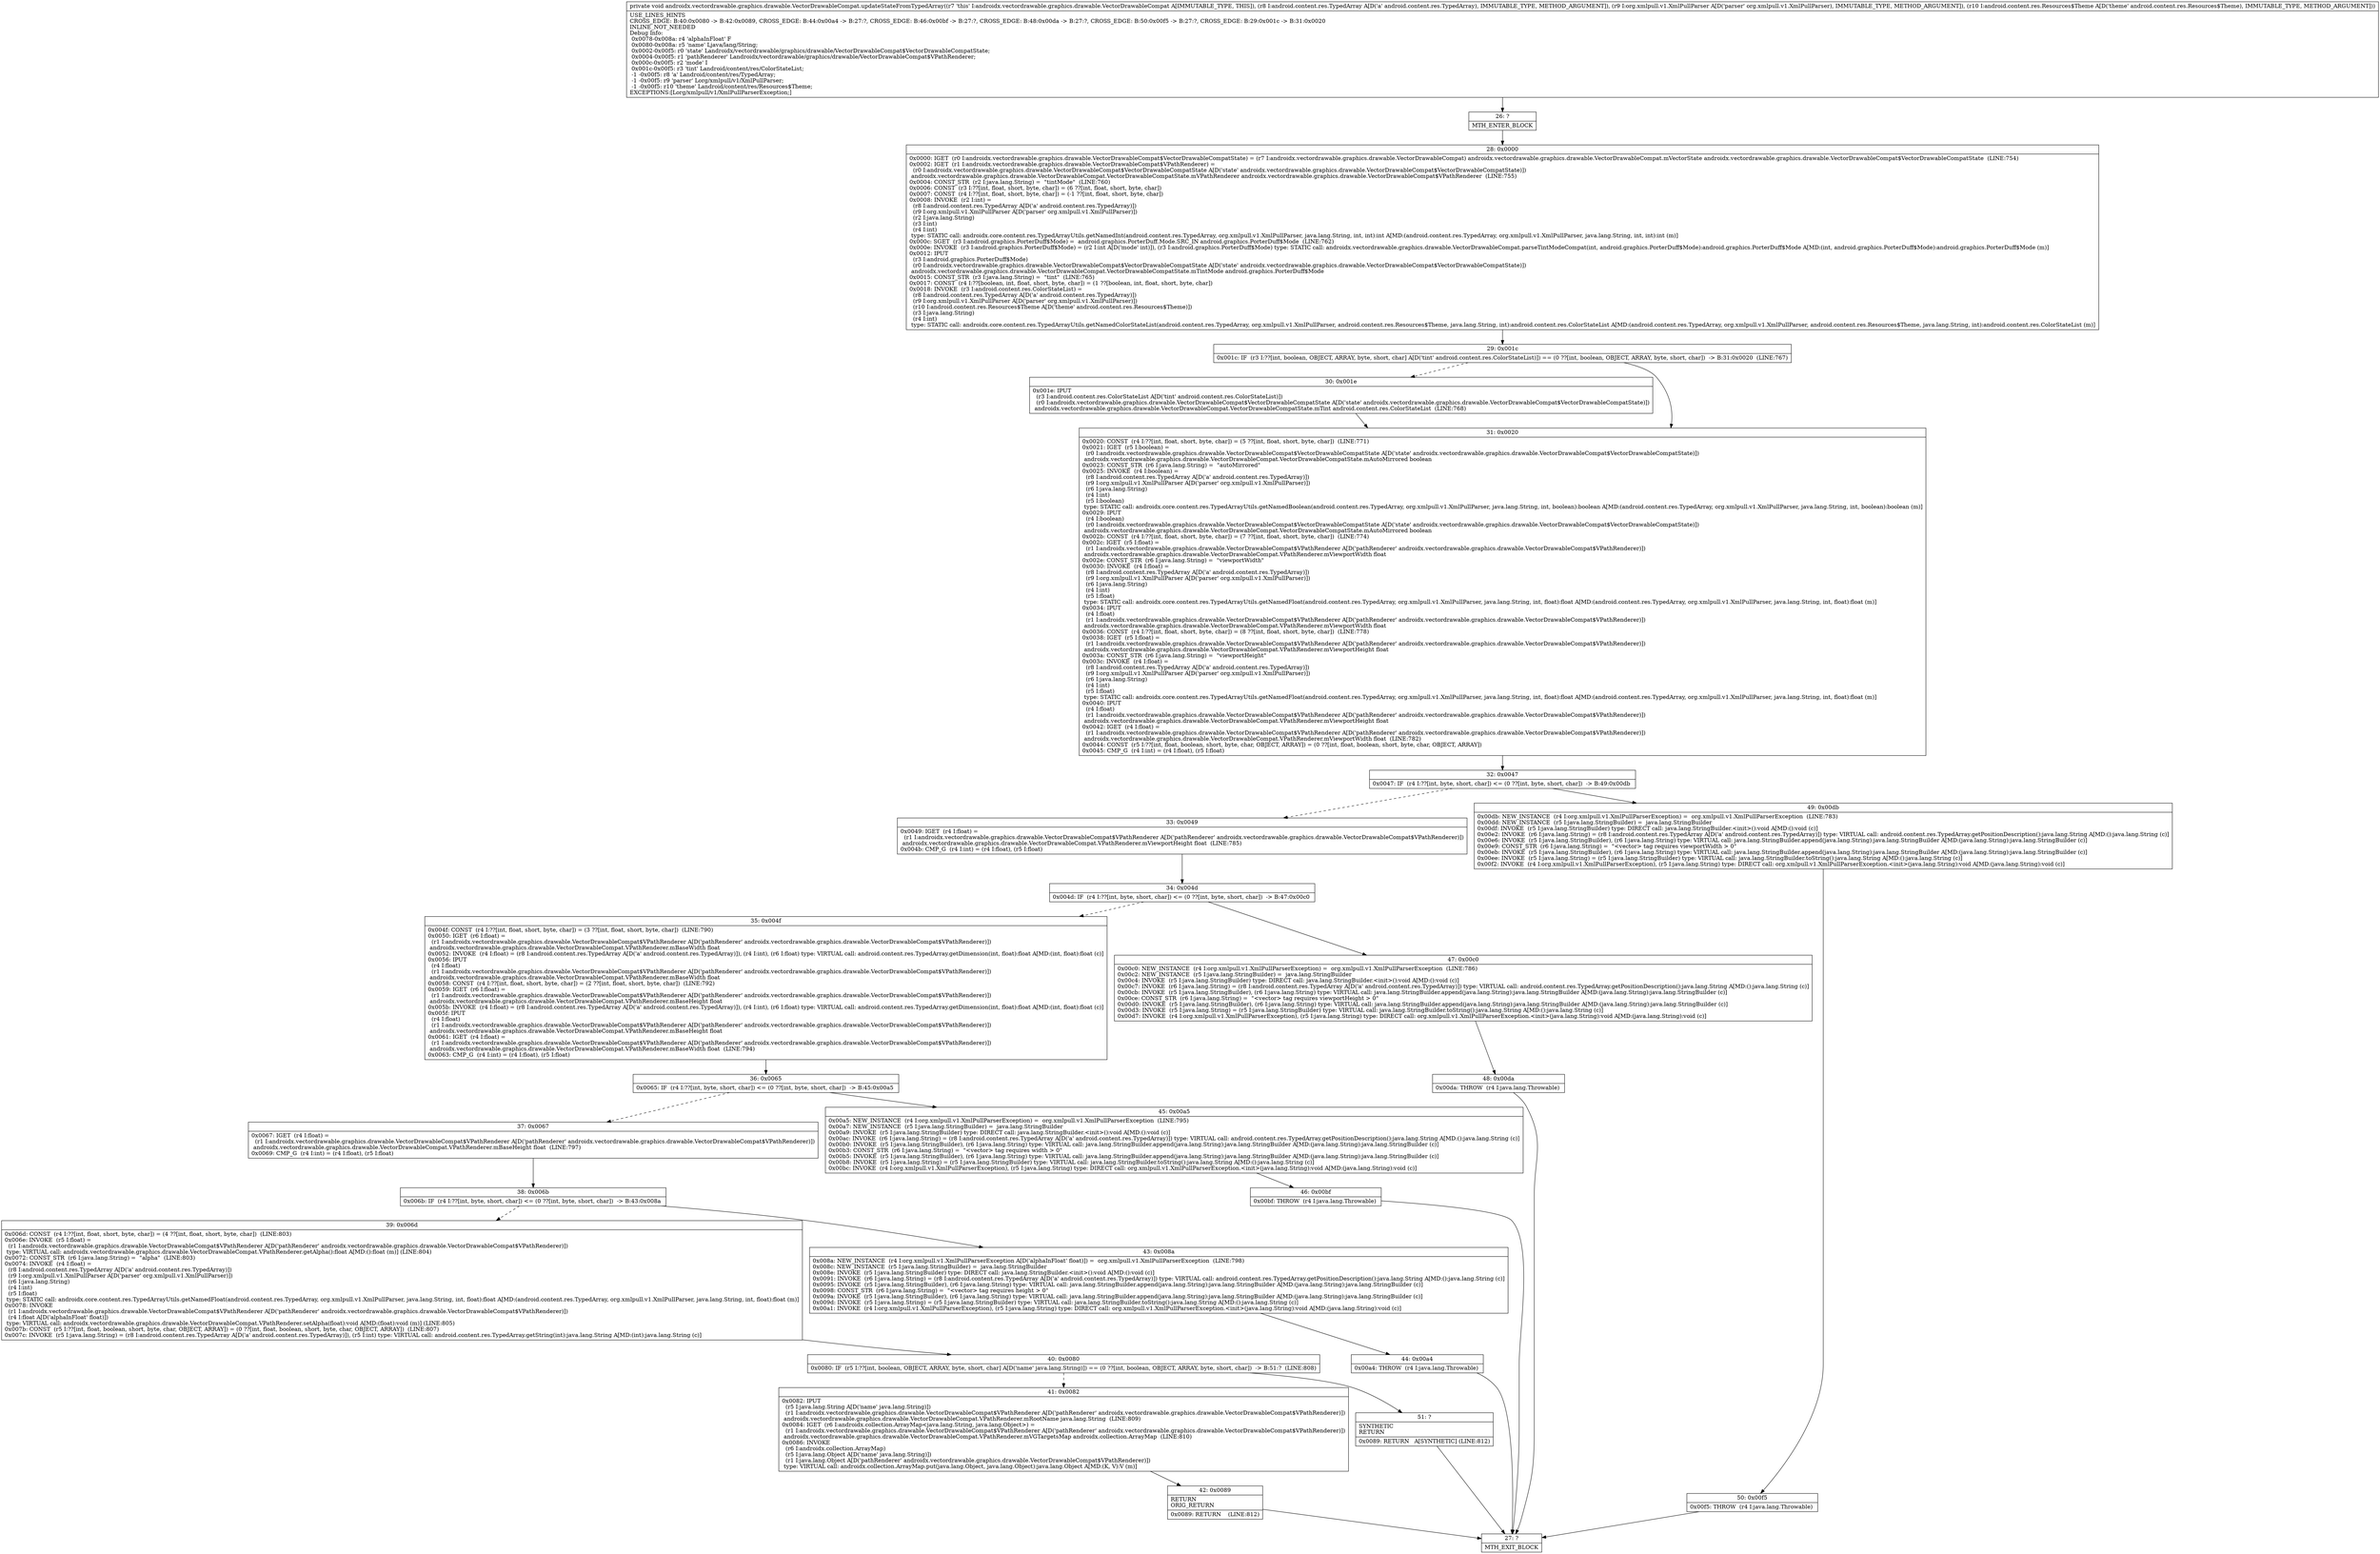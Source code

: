 digraph "CFG forandroidx.vectordrawable.graphics.drawable.VectorDrawableCompat.updateStateFromTypedArray(Landroid\/content\/res\/TypedArray;Lorg\/xmlpull\/v1\/XmlPullParser;Landroid\/content\/res\/Resources$Theme;)V" {
Node_26 [shape=record,label="{26\:\ ?|MTH_ENTER_BLOCK\l}"];
Node_28 [shape=record,label="{28\:\ 0x0000|0x0000: IGET  (r0 I:androidx.vectordrawable.graphics.drawable.VectorDrawableCompat$VectorDrawableCompatState) = (r7 I:androidx.vectordrawable.graphics.drawable.VectorDrawableCompat) androidx.vectordrawable.graphics.drawable.VectorDrawableCompat.mVectorState androidx.vectordrawable.graphics.drawable.VectorDrawableCompat$VectorDrawableCompatState  (LINE:754)\l0x0002: IGET  (r1 I:androidx.vectordrawable.graphics.drawable.VectorDrawableCompat$VPathRenderer) = \l  (r0 I:androidx.vectordrawable.graphics.drawable.VectorDrawableCompat$VectorDrawableCompatState A[D('state' androidx.vectordrawable.graphics.drawable.VectorDrawableCompat$VectorDrawableCompatState)])\l androidx.vectordrawable.graphics.drawable.VectorDrawableCompat.VectorDrawableCompatState.mVPathRenderer androidx.vectordrawable.graphics.drawable.VectorDrawableCompat$VPathRenderer  (LINE:755)\l0x0004: CONST_STR  (r2 I:java.lang.String) =  \"tintMode\"  (LINE:760)\l0x0006: CONST  (r3 I:??[int, float, short, byte, char]) = (6 ??[int, float, short, byte, char]) \l0x0007: CONST  (r4 I:??[int, float, short, byte, char]) = (\-1 ??[int, float, short, byte, char]) \l0x0008: INVOKE  (r2 I:int) = \l  (r8 I:android.content.res.TypedArray A[D('a' android.content.res.TypedArray)])\l  (r9 I:org.xmlpull.v1.XmlPullParser A[D('parser' org.xmlpull.v1.XmlPullParser)])\l  (r2 I:java.lang.String)\l  (r3 I:int)\l  (r4 I:int)\l type: STATIC call: androidx.core.content.res.TypedArrayUtils.getNamedInt(android.content.res.TypedArray, org.xmlpull.v1.XmlPullParser, java.lang.String, int, int):int A[MD:(android.content.res.TypedArray, org.xmlpull.v1.XmlPullParser, java.lang.String, int, int):int (m)]\l0x000c: SGET  (r3 I:android.graphics.PorterDuff$Mode) =  android.graphics.PorterDuff.Mode.SRC_IN android.graphics.PorterDuff$Mode  (LINE:762)\l0x000e: INVOKE  (r3 I:android.graphics.PorterDuff$Mode) = (r2 I:int A[D('mode' int)]), (r3 I:android.graphics.PorterDuff$Mode) type: STATIC call: androidx.vectordrawable.graphics.drawable.VectorDrawableCompat.parseTintModeCompat(int, android.graphics.PorterDuff$Mode):android.graphics.PorterDuff$Mode A[MD:(int, android.graphics.PorterDuff$Mode):android.graphics.PorterDuff$Mode (m)]\l0x0012: IPUT  \l  (r3 I:android.graphics.PorterDuff$Mode)\l  (r0 I:androidx.vectordrawable.graphics.drawable.VectorDrawableCompat$VectorDrawableCompatState A[D('state' androidx.vectordrawable.graphics.drawable.VectorDrawableCompat$VectorDrawableCompatState)])\l androidx.vectordrawable.graphics.drawable.VectorDrawableCompat.VectorDrawableCompatState.mTintMode android.graphics.PorterDuff$Mode \l0x0015: CONST_STR  (r3 I:java.lang.String) =  \"tint\"  (LINE:765)\l0x0017: CONST  (r4 I:??[boolean, int, float, short, byte, char]) = (1 ??[boolean, int, float, short, byte, char]) \l0x0018: INVOKE  (r3 I:android.content.res.ColorStateList) = \l  (r8 I:android.content.res.TypedArray A[D('a' android.content.res.TypedArray)])\l  (r9 I:org.xmlpull.v1.XmlPullParser A[D('parser' org.xmlpull.v1.XmlPullParser)])\l  (r10 I:android.content.res.Resources$Theme A[D('theme' android.content.res.Resources$Theme)])\l  (r3 I:java.lang.String)\l  (r4 I:int)\l type: STATIC call: androidx.core.content.res.TypedArrayUtils.getNamedColorStateList(android.content.res.TypedArray, org.xmlpull.v1.XmlPullParser, android.content.res.Resources$Theme, java.lang.String, int):android.content.res.ColorStateList A[MD:(android.content.res.TypedArray, org.xmlpull.v1.XmlPullParser, android.content.res.Resources$Theme, java.lang.String, int):android.content.res.ColorStateList (m)]\l}"];
Node_29 [shape=record,label="{29\:\ 0x001c|0x001c: IF  (r3 I:??[int, boolean, OBJECT, ARRAY, byte, short, char] A[D('tint' android.content.res.ColorStateList)]) == (0 ??[int, boolean, OBJECT, ARRAY, byte, short, char])  \-\> B:31:0x0020  (LINE:767)\l}"];
Node_30 [shape=record,label="{30\:\ 0x001e|0x001e: IPUT  \l  (r3 I:android.content.res.ColorStateList A[D('tint' android.content.res.ColorStateList)])\l  (r0 I:androidx.vectordrawable.graphics.drawable.VectorDrawableCompat$VectorDrawableCompatState A[D('state' androidx.vectordrawable.graphics.drawable.VectorDrawableCompat$VectorDrawableCompatState)])\l androidx.vectordrawable.graphics.drawable.VectorDrawableCompat.VectorDrawableCompatState.mTint android.content.res.ColorStateList  (LINE:768)\l}"];
Node_31 [shape=record,label="{31\:\ 0x0020|0x0020: CONST  (r4 I:??[int, float, short, byte, char]) = (5 ??[int, float, short, byte, char])  (LINE:771)\l0x0021: IGET  (r5 I:boolean) = \l  (r0 I:androidx.vectordrawable.graphics.drawable.VectorDrawableCompat$VectorDrawableCompatState A[D('state' androidx.vectordrawable.graphics.drawable.VectorDrawableCompat$VectorDrawableCompatState)])\l androidx.vectordrawable.graphics.drawable.VectorDrawableCompat.VectorDrawableCompatState.mAutoMirrored boolean \l0x0023: CONST_STR  (r6 I:java.lang.String) =  \"autoMirrored\" \l0x0025: INVOKE  (r4 I:boolean) = \l  (r8 I:android.content.res.TypedArray A[D('a' android.content.res.TypedArray)])\l  (r9 I:org.xmlpull.v1.XmlPullParser A[D('parser' org.xmlpull.v1.XmlPullParser)])\l  (r6 I:java.lang.String)\l  (r4 I:int)\l  (r5 I:boolean)\l type: STATIC call: androidx.core.content.res.TypedArrayUtils.getNamedBoolean(android.content.res.TypedArray, org.xmlpull.v1.XmlPullParser, java.lang.String, int, boolean):boolean A[MD:(android.content.res.TypedArray, org.xmlpull.v1.XmlPullParser, java.lang.String, int, boolean):boolean (m)]\l0x0029: IPUT  \l  (r4 I:boolean)\l  (r0 I:androidx.vectordrawable.graphics.drawable.VectorDrawableCompat$VectorDrawableCompatState A[D('state' androidx.vectordrawable.graphics.drawable.VectorDrawableCompat$VectorDrawableCompatState)])\l androidx.vectordrawable.graphics.drawable.VectorDrawableCompat.VectorDrawableCompatState.mAutoMirrored boolean \l0x002b: CONST  (r4 I:??[int, float, short, byte, char]) = (7 ??[int, float, short, byte, char])  (LINE:774)\l0x002c: IGET  (r5 I:float) = \l  (r1 I:androidx.vectordrawable.graphics.drawable.VectorDrawableCompat$VPathRenderer A[D('pathRenderer' androidx.vectordrawable.graphics.drawable.VectorDrawableCompat$VPathRenderer)])\l androidx.vectordrawable.graphics.drawable.VectorDrawableCompat.VPathRenderer.mViewportWidth float \l0x002e: CONST_STR  (r6 I:java.lang.String) =  \"viewportWidth\" \l0x0030: INVOKE  (r4 I:float) = \l  (r8 I:android.content.res.TypedArray A[D('a' android.content.res.TypedArray)])\l  (r9 I:org.xmlpull.v1.XmlPullParser A[D('parser' org.xmlpull.v1.XmlPullParser)])\l  (r6 I:java.lang.String)\l  (r4 I:int)\l  (r5 I:float)\l type: STATIC call: androidx.core.content.res.TypedArrayUtils.getNamedFloat(android.content.res.TypedArray, org.xmlpull.v1.XmlPullParser, java.lang.String, int, float):float A[MD:(android.content.res.TypedArray, org.xmlpull.v1.XmlPullParser, java.lang.String, int, float):float (m)]\l0x0034: IPUT  \l  (r4 I:float)\l  (r1 I:androidx.vectordrawable.graphics.drawable.VectorDrawableCompat$VPathRenderer A[D('pathRenderer' androidx.vectordrawable.graphics.drawable.VectorDrawableCompat$VPathRenderer)])\l androidx.vectordrawable.graphics.drawable.VectorDrawableCompat.VPathRenderer.mViewportWidth float \l0x0036: CONST  (r4 I:??[int, float, short, byte, char]) = (8 ??[int, float, short, byte, char])  (LINE:778)\l0x0038: IGET  (r5 I:float) = \l  (r1 I:androidx.vectordrawable.graphics.drawable.VectorDrawableCompat$VPathRenderer A[D('pathRenderer' androidx.vectordrawable.graphics.drawable.VectorDrawableCompat$VPathRenderer)])\l androidx.vectordrawable.graphics.drawable.VectorDrawableCompat.VPathRenderer.mViewportHeight float \l0x003a: CONST_STR  (r6 I:java.lang.String) =  \"viewportHeight\" \l0x003c: INVOKE  (r4 I:float) = \l  (r8 I:android.content.res.TypedArray A[D('a' android.content.res.TypedArray)])\l  (r9 I:org.xmlpull.v1.XmlPullParser A[D('parser' org.xmlpull.v1.XmlPullParser)])\l  (r6 I:java.lang.String)\l  (r4 I:int)\l  (r5 I:float)\l type: STATIC call: androidx.core.content.res.TypedArrayUtils.getNamedFloat(android.content.res.TypedArray, org.xmlpull.v1.XmlPullParser, java.lang.String, int, float):float A[MD:(android.content.res.TypedArray, org.xmlpull.v1.XmlPullParser, java.lang.String, int, float):float (m)]\l0x0040: IPUT  \l  (r4 I:float)\l  (r1 I:androidx.vectordrawable.graphics.drawable.VectorDrawableCompat$VPathRenderer A[D('pathRenderer' androidx.vectordrawable.graphics.drawable.VectorDrawableCompat$VPathRenderer)])\l androidx.vectordrawable.graphics.drawable.VectorDrawableCompat.VPathRenderer.mViewportHeight float \l0x0042: IGET  (r4 I:float) = \l  (r1 I:androidx.vectordrawable.graphics.drawable.VectorDrawableCompat$VPathRenderer A[D('pathRenderer' androidx.vectordrawable.graphics.drawable.VectorDrawableCompat$VPathRenderer)])\l androidx.vectordrawable.graphics.drawable.VectorDrawableCompat.VPathRenderer.mViewportWidth float  (LINE:782)\l0x0044: CONST  (r5 I:??[int, float, boolean, short, byte, char, OBJECT, ARRAY]) = (0 ??[int, float, boolean, short, byte, char, OBJECT, ARRAY]) \l0x0045: CMP_G  (r4 I:int) = (r4 I:float), (r5 I:float) \l}"];
Node_32 [shape=record,label="{32\:\ 0x0047|0x0047: IF  (r4 I:??[int, byte, short, char]) \<= (0 ??[int, byte, short, char])  \-\> B:49:0x00db \l}"];
Node_33 [shape=record,label="{33\:\ 0x0049|0x0049: IGET  (r4 I:float) = \l  (r1 I:androidx.vectordrawable.graphics.drawable.VectorDrawableCompat$VPathRenderer A[D('pathRenderer' androidx.vectordrawable.graphics.drawable.VectorDrawableCompat$VPathRenderer)])\l androidx.vectordrawable.graphics.drawable.VectorDrawableCompat.VPathRenderer.mViewportHeight float  (LINE:785)\l0x004b: CMP_G  (r4 I:int) = (r4 I:float), (r5 I:float) \l}"];
Node_34 [shape=record,label="{34\:\ 0x004d|0x004d: IF  (r4 I:??[int, byte, short, char]) \<= (0 ??[int, byte, short, char])  \-\> B:47:0x00c0 \l}"];
Node_35 [shape=record,label="{35\:\ 0x004f|0x004f: CONST  (r4 I:??[int, float, short, byte, char]) = (3 ??[int, float, short, byte, char])  (LINE:790)\l0x0050: IGET  (r6 I:float) = \l  (r1 I:androidx.vectordrawable.graphics.drawable.VectorDrawableCompat$VPathRenderer A[D('pathRenderer' androidx.vectordrawable.graphics.drawable.VectorDrawableCompat$VPathRenderer)])\l androidx.vectordrawable.graphics.drawable.VectorDrawableCompat.VPathRenderer.mBaseWidth float \l0x0052: INVOKE  (r4 I:float) = (r8 I:android.content.res.TypedArray A[D('a' android.content.res.TypedArray)]), (r4 I:int), (r6 I:float) type: VIRTUAL call: android.content.res.TypedArray.getDimension(int, float):float A[MD:(int, float):float (c)]\l0x0056: IPUT  \l  (r4 I:float)\l  (r1 I:androidx.vectordrawable.graphics.drawable.VectorDrawableCompat$VPathRenderer A[D('pathRenderer' androidx.vectordrawable.graphics.drawable.VectorDrawableCompat$VPathRenderer)])\l androidx.vectordrawable.graphics.drawable.VectorDrawableCompat.VPathRenderer.mBaseWidth float \l0x0058: CONST  (r4 I:??[int, float, short, byte, char]) = (2 ??[int, float, short, byte, char])  (LINE:792)\l0x0059: IGET  (r6 I:float) = \l  (r1 I:androidx.vectordrawable.graphics.drawable.VectorDrawableCompat$VPathRenderer A[D('pathRenderer' androidx.vectordrawable.graphics.drawable.VectorDrawableCompat$VPathRenderer)])\l androidx.vectordrawable.graphics.drawable.VectorDrawableCompat.VPathRenderer.mBaseHeight float \l0x005b: INVOKE  (r4 I:float) = (r8 I:android.content.res.TypedArray A[D('a' android.content.res.TypedArray)]), (r4 I:int), (r6 I:float) type: VIRTUAL call: android.content.res.TypedArray.getDimension(int, float):float A[MD:(int, float):float (c)]\l0x005f: IPUT  \l  (r4 I:float)\l  (r1 I:androidx.vectordrawable.graphics.drawable.VectorDrawableCompat$VPathRenderer A[D('pathRenderer' androidx.vectordrawable.graphics.drawable.VectorDrawableCompat$VPathRenderer)])\l androidx.vectordrawable.graphics.drawable.VectorDrawableCompat.VPathRenderer.mBaseHeight float \l0x0061: IGET  (r4 I:float) = \l  (r1 I:androidx.vectordrawable.graphics.drawable.VectorDrawableCompat$VPathRenderer A[D('pathRenderer' androidx.vectordrawable.graphics.drawable.VectorDrawableCompat$VPathRenderer)])\l androidx.vectordrawable.graphics.drawable.VectorDrawableCompat.VPathRenderer.mBaseWidth float  (LINE:794)\l0x0063: CMP_G  (r4 I:int) = (r4 I:float), (r5 I:float) \l}"];
Node_36 [shape=record,label="{36\:\ 0x0065|0x0065: IF  (r4 I:??[int, byte, short, char]) \<= (0 ??[int, byte, short, char])  \-\> B:45:0x00a5 \l}"];
Node_37 [shape=record,label="{37\:\ 0x0067|0x0067: IGET  (r4 I:float) = \l  (r1 I:androidx.vectordrawable.graphics.drawable.VectorDrawableCompat$VPathRenderer A[D('pathRenderer' androidx.vectordrawable.graphics.drawable.VectorDrawableCompat$VPathRenderer)])\l androidx.vectordrawable.graphics.drawable.VectorDrawableCompat.VPathRenderer.mBaseHeight float  (LINE:797)\l0x0069: CMP_G  (r4 I:int) = (r4 I:float), (r5 I:float) \l}"];
Node_38 [shape=record,label="{38\:\ 0x006b|0x006b: IF  (r4 I:??[int, byte, short, char]) \<= (0 ??[int, byte, short, char])  \-\> B:43:0x008a \l}"];
Node_39 [shape=record,label="{39\:\ 0x006d|0x006d: CONST  (r4 I:??[int, float, short, byte, char]) = (4 ??[int, float, short, byte, char])  (LINE:803)\l0x006e: INVOKE  (r5 I:float) = \l  (r1 I:androidx.vectordrawable.graphics.drawable.VectorDrawableCompat$VPathRenderer A[D('pathRenderer' androidx.vectordrawable.graphics.drawable.VectorDrawableCompat$VPathRenderer)])\l type: VIRTUAL call: androidx.vectordrawable.graphics.drawable.VectorDrawableCompat.VPathRenderer.getAlpha():float A[MD:():float (m)] (LINE:804)\l0x0072: CONST_STR  (r6 I:java.lang.String) =  \"alpha\"  (LINE:803)\l0x0074: INVOKE  (r4 I:float) = \l  (r8 I:android.content.res.TypedArray A[D('a' android.content.res.TypedArray)])\l  (r9 I:org.xmlpull.v1.XmlPullParser A[D('parser' org.xmlpull.v1.XmlPullParser)])\l  (r6 I:java.lang.String)\l  (r4 I:int)\l  (r5 I:float)\l type: STATIC call: androidx.core.content.res.TypedArrayUtils.getNamedFloat(android.content.res.TypedArray, org.xmlpull.v1.XmlPullParser, java.lang.String, int, float):float A[MD:(android.content.res.TypedArray, org.xmlpull.v1.XmlPullParser, java.lang.String, int, float):float (m)]\l0x0078: INVOKE  \l  (r1 I:androidx.vectordrawable.graphics.drawable.VectorDrawableCompat$VPathRenderer A[D('pathRenderer' androidx.vectordrawable.graphics.drawable.VectorDrawableCompat$VPathRenderer)])\l  (r4 I:float A[D('alphaInFloat' float)])\l type: VIRTUAL call: androidx.vectordrawable.graphics.drawable.VectorDrawableCompat.VPathRenderer.setAlpha(float):void A[MD:(float):void (m)] (LINE:805)\l0x007b: CONST  (r5 I:??[int, float, boolean, short, byte, char, OBJECT, ARRAY]) = (0 ??[int, float, boolean, short, byte, char, OBJECT, ARRAY])  (LINE:807)\l0x007c: INVOKE  (r5 I:java.lang.String) = (r8 I:android.content.res.TypedArray A[D('a' android.content.res.TypedArray)]), (r5 I:int) type: VIRTUAL call: android.content.res.TypedArray.getString(int):java.lang.String A[MD:(int):java.lang.String (c)]\l}"];
Node_40 [shape=record,label="{40\:\ 0x0080|0x0080: IF  (r5 I:??[int, boolean, OBJECT, ARRAY, byte, short, char] A[D('name' java.lang.String)]) == (0 ??[int, boolean, OBJECT, ARRAY, byte, short, char])  \-\> B:51:?  (LINE:808)\l}"];
Node_41 [shape=record,label="{41\:\ 0x0082|0x0082: IPUT  \l  (r5 I:java.lang.String A[D('name' java.lang.String)])\l  (r1 I:androidx.vectordrawable.graphics.drawable.VectorDrawableCompat$VPathRenderer A[D('pathRenderer' androidx.vectordrawable.graphics.drawable.VectorDrawableCompat$VPathRenderer)])\l androidx.vectordrawable.graphics.drawable.VectorDrawableCompat.VPathRenderer.mRootName java.lang.String  (LINE:809)\l0x0084: IGET  (r6 I:androidx.collection.ArrayMap\<java.lang.String, java.lang.Object\>) = \l  (r1 I:androidx.vectordrawable.graphics.drawable.VectorDrawableCompat$VPathRenderer A[D('pathRenderer' androidx.vectordrawable.graphics.drawable.VectorDrawableCompat$VPathRenderer)])\l androidx.vectordrawable.graphics.drawable.VectorDrawableCompat.VPathRenderer.mVGTargetsMap androidx.collection.ArrayMap  (LINE:810)\l0x0086: INVOKE  \l  (r6 I:androidx.collection.ArrayMap)\l  (r5 I:java.lang.Object A[D('name' java.lang.String)])\l  (r1 I:java.lang.Object A[D('pathRenderer' androidx.vectordrawable.graphics.drawable.VectorDrawableCompat$VPathRenderer)])\l type: VIRTUAL call: androidx.collection.ArrayMap.put(java.lang.Object, java.lang.Object):java.lang.Object A[MD:(K, V):V (m)]\l}"];
Node_42 [shape=record,label="{42\:\ 0x0089|RETURN\lORIG_RETURN\l|0x0089: RETURN    (LINE:812)\l}"];
Node_27 [shape=record,label="{27\:\ ?|MTH_EXIT_BLOCK\l}"];
Node_51 [shape=record,label="{51\:\ ?|SYNTHETIC\lRETURN\l|0x0089: RETURN   A[SYNTHETIC] (LINE:812)\l}"];
Node_43 [shape=record,label="{43\:\ 0x008a|0x008a: NEW_INSTANCE  (r4 I:org.xmlpull.v1.XmlPullParserException A[D('alphaInFloat' float)]) =  org.xmlpull.v1.XmlPullParserException  (LINE:798)\l0x008c: NEW_INSTANCE  (r5 I:java.lang.StringBuilder) =  java.lang.StringBuilder \l0x008e: INVOKE  (r5 I:java.lang.StringBuilder) type: DIRECT call: java.lang.StringBuilder.\<init\>():void A[MD:():void (c)]\l0x0091: INVOKE  (r6 I:java.lang.String) = (r8 I:android.content.res.TypedArray A[D('a' android.content.res.TypedArray)]) type: VIRTUAL call: android.content.res.TypedArray.getPositionDescription():java.lang.String A[MD:():java.lang.String (c)]\l0x0095: INVOKE  (r5 I:java.lang.StringBuilder), (r6 I:java.lang.String) type: VIRTUAL call: java.lang.StringBuilder.append(java.lang.String):java.lang.StringBuilder A[MD:(java.lang.String):java.lang.StringBuilder (c)]\l0x0098: CONST_STR  (r6 I:java.lang.String) =  \"\<vector\> tag requires height \> 0\" \l0x009a: INVOKE  (r5 I:java.lang.StringBuilder), (r6 I:java.lang.String) type: VIRTUAL call: java.lang.StringBuilder.append(java.lang.String):java.lang.StringBuilder A[MD:(java.lang.String):java.lang.StringBuilder (c)]\l0x009d: INVOKE  (r5 I:java.lang.String) = (r5 I:java.lang.StringBuilder) type: VIRTUAL call: java.lang.StringBuilder.toString():java.lang.String A[MD:():java.lang.String (c)]\l0x00a1: INVOKE  (r4 I:org.xmlpull.v1.XmlPullParserException), (r5 I:java.lang.String) type: DIRECT call: org.xmlpull.v1.XmlPullParserException.\<init\>(java.lang.String):void A[MD:(java.lang.String):void (c)]\l}"];
Node_44 [shape=record,label="{44\:\ 0x00a4|0x00a4: THROW  (r4 I:java.lang.Throwable) \l}"];
Node_45 [shape=record,label="{45\:\ 0x00a5|0x00a5: NEW_INSTANCE  (r4 I:org.xmlpull.v1.XmlPullParserException) =  org.xmlpull.v1.XmlPullParserException  (LINE:795)\l0x00a7: NEW_INSTANCE  (r5 I:java.lang.StringBuilder) =  java.lang.StringBuilder \l0x00a9: INVOKE  (r5 I:java.lang.StringBuilder) type: DIRECT call: java.lang.StringBuilder.\<init\>():void A[MD:():void (c)]\l0x00ac: INVOKE  (r6 I:java.lang.String) = (r8 I:android.content.res.TypedArray A[D('a' android.content.res.TypedArray)]) type: VIRTUAL call: android.content.res.TypedArray.getPositionDescription():java.lang.String A[MD:():java.lang.String (c)]\l0x00b0: INVOKE  (r5 I:java.lang.StringBuilder), (r6 I:java.lang.String) type: VIRTUAL call: java.lang.StringBuilder.append(java.lang.String):java.lang.StringBuilder A[MD:(java.lang.String):java.lang.StringBuilder (c)]\l0x00b3: CONST_STR  (r6 I:java.lang.String) =  \"\<vector\> tag requires width \> 0\" \l0x00b5: INVOKE  (r5 I:java.lang.StringBuilder), (r6 I:java.lang.String) type: VIRTUAL call: java.lang.StringBuilder.append(java.lang.String):java.lang.StringBuilder A[MD:(java.lang.String):java.lang.StringBuilder (c)]\l0x00b8: INVOKE  (r5 I:java.lang.String) = (r5 I:java.lang.StringBuilder) type: VIRTUAL call: java.lang.StringBuilder.toString():java.lang.String A[MD:():java.lang.String (c)]\l0x00bc: INVOKE  (r4 I:org.xmlpull.v1.XmlPullParserException), (r5 I:java.lang.String) type: DIRECT call: org.xmlpull.v1.XmlPullParserException.\<init\>(java.lang.String):void A[MD:(java.lang.String):void (c)]\l}"];
Node_46 [shape=record,label="{46\:\ 0x00bf|0x00bf: THROW  (r4 I:java.lang.Throwable) \l}"];
Node_47 [shape=record,label="{47\:\ 0x00c0|0x00c0: NEW_INSTANCE  (r4 I:org.xmlpull.v1.XmlPullParserException) =  org.xmlpull.v1.XmlPullParserException  (LINE:786)\l0x00c2: NEW_INSTANCE  (r5 I:java.lang.StringBuilder) =  java.lang.StringBuilder \l0x00c4: INVOKE  (r5 I:java.lang.StringBuilder) type: DIRECT call: java.lang.StringBuilder.\<init\>():void A[MD:():void (c)]\l0x00c7: INVOKE  (r6 I:java.lang.String) = (r8 I:android.content.res.TypedArray A[D('a' android.content.res.TypedArray)]) type: VIRTUAL call: android.content.res.TypedArray.getPositionDescription():java.lang.String A[MD:():java.lang.String (c)]\l0x00cb: INVOKE  (r5 I:java.lang.StringBuilder), (r6 I:java.lang.String) type: VIRTUAL call: java.lang.StringBuilder.append(java.lang.String):java.lang.StringBuilder A[MD:(java.lang.String):java.lang.StringBuilder (c)]\l0x00ce: CONST_STR  (r6 I:java.lang.String) =  \"\<vector\> tag requires viewportHeight \> 0\" \l0x00d0: INVOKE  (r5 I:java.lang.StringBuilder), (r6 I:java.lang.String) type: VIRTUAL call: java.lang.StringBuilder.append(java.lang.String):java.lang.StringBuilder A[MD:(java.lang.String):java.lang.StringBuilder (c)]\l0x00d3: INVOKE  (r5 I:java.lang.String) = (r5 I:java.lang.StringBuilder) type: VIRTUAL call: java.lang.StringBuilder.toString():java.lang.String A[MD:():java.lang.String (c)]\l0x00d7: INVOKE  (r4 I:org.xmlpull.v1.XmlPullParserException), (r5 I:java.lang.String) type: DIRECT call: org.xmlpull.v1.XmlPullParserException.\<init\>(java.lang.String):void A[MD:(java.lang.String):void (c)]\l}"];
Node_48 [shape=record,label="{48\:\ 0x00da|0x00da: THROW  (r4 I:java.lang.Throwable) \l}"];
Node_49 [shape=record,label="{49\:\ 0x00db|0x00db: NEW_INSTANCE  (r4 I:org.xmlpull.v1.XmlPullParserException) =  org.xmlpull.v1.XmlPullParserException  (LINE:783)\l0x00dd: NEW_INSTANCE  (r5 I:java.lang.StringBuilder) =  java.lang.StringBuilder \l0x00df: INVOKE  (r5 I:java.lang.StringBuilder) type: DIRECT call: java.lang.StringBuilder.\<init\>():void A[MD:():void (c)]\l0x00e2: INVOKE  (r6 I:java.lang.String) = (r8 I:android.content.res.TypedArray A[D('a' android.content.res.TypedArray)]) type: VIRTUAL call: android.content.res.TypedArray.getPositionDescription():java.lang.String A[MD:():java.lang.String (c)]\l0x00e6: INVOKE  (r5 I:java.lang.StringBuilder), (r6 I:java.lang.String) type: VIRTUAL call: java.lang.StringBuilder.append(java.lang.String):java.lang.StringBuilder A[MD:(java.lang.String):java.lang.StringBuilder (c)]\l0x00e9: CONST_STR  (r6 I:java.lang.String) =  \"\<vector\> tag requires viewportWidth \> 0\" \l0x00eb: INVOKE  (r5 I:java.lang.StringBuilder), (r6 I:java.lang.String) type: VIRTUAL call: java.lang.StringBuilder.append(java.lang.String):java.lang.StringBuilder A[MD:(java.lang.String):java.lang.StringBuilder (c)]\l0x00ee: INVOKE  (r5 I:java.lang.String) = (r5 I:java.lang.StringBuilder) type: VIRTUAL call: java.lang.StringBuilder.toString():java.lang.String A[MD:():java.lang.String (c)]\l0x00f2: INVOKE  (r4 I:org.xmlpull.v1.XmlPullParserException), (r5 I:java.lang.String) type: DIRECT call: org.xmlpull.v1.XmlPullParserException.\<init\>(java.lang.String):void A[MD:(java.lang.String):void (c)]\l}"];
Node_50 [shape=record,label="{50\:\ 0x00f5|0x00f5: THROW  (r4 I:java.lang.Throwable) \l}"];
MethodNode[shape=record,label="{private void androidx.vectordrawable.graphics.drawable.VectorDrawableCompat.updateStateFromTypedArray((r7 'this' I:androidx.vectordrawable.graphics.drawable.VectorDrawableCompat A[IMMUTABLE_TYPE, THIS]), (r8 I:android.content.res.TypedArray A[D('a' android.content.res.TypedArray), IMMUTABLE_TYPE, METHOD_ARGUMENT]), (r9 I:org.xmlpull.v1.XmlPullParser A[D('parser' org.xmlpull.v1.XmlPullParser), IMMUTABLE_TYPE, METHOD_ARGUMENT]), (r10 I:android.content.res.Resources$Theme A[D('theme' android.content.res.Resources$Theme), IMMUTABLE_TYPE, METHOD_ARGUMENT]))  | USE_LINES_HINTS\lCROSS_EDGE: B:40:0x0080 \-\> B:42:0x0089, CROSS_EDGE: B:44:0x00a4 \-\> B:27:?, CROSS_EDGE: B:46:0x00bf \-\> B:27:?, CROSS_EDGE: B:48:0x00da \-\> B:27:?, CROSS_EDGE: B:50:0x00f5 \-\> B:27:?, CROSS_EDGE: B:29:0x001c \-\> B:31:0x0020\lINLINE_NOT_NEEDED\lDebug Info:\l  0x0078\-0x008a: r4 'alphaInFloat' F\l  0x0080\-0x008a: r5 'name' Ljava\/lang\/String;\l  0x0002\-0x00f5: r0 'state' Landroidx\/vectordrawable\/graphics\/drawable\/VectorDrawableCompat$VectorDrawableCompatState;\l  0x0004\-0x00f5: r1 'pathRenderer' Landroidx\/vectordrawable\/graphics\/drawable\/VectorDrawableCompat$VPathRenderer;\l  0x000c\-0x00f5: r2 'mode' I\l  0x001c\-0x00f5: r3 'tint' Landroid\/content\/res\/ColorStateList;\l  \-1 \-0x00f5: r8 'a' Landroid\/content\/res\/TypedArray;\l  \-1 \-0x00f5: r9 'parser' Lorg\/xmlpull\/v1\/XmlPullParser;\l  \-1 \-0x00f5: r10 'theme' Landroid\/content\/res\/Resources$Theme;\lEXCEPTIONS:[Lorg\/xmlpull\/v1\/XmlPullParserException;]\l}"];
MethodNode -> Node_26;Node_26 -> Node_28;
Node_28 -> Node_29;
Node_29 -> Node_30[style=dashed];
Node_29 -> Node_31;
Node_30 -> Node_31;
Node_31 -> Node_32;
Node_32 -> Node_33[style=dashed];
Node_32 -> Node_49;
Node_33 -> Node_34;
Node_34 -> Node_35[style=dashed];
Node_34 -> Node_47;
Node_35 -> Node_36;
Node_36 -> Node_37[style=dashed];
Node_36 -> Node_45;
Node_37 -> Node_38;
Node_38 -> Node_39[style=dashed];
Node_38 -> Node_43;
Node_39 -> Node_40;
Node_40 -> Node_41[style=dashed];
Node_40 -> Node_51;
Node_41 -> Node_42;
Node_42 -> Node_27;
Node_51 -> Node_27;
Node_43 -> Node_44;
Node_44 -> Node_27;
Node_45 -> Node_46;
Node_46 -> Node_27;
Node_47 -> Node_48;
Node_48 -> Node_27;
Node_49 -> Node_50;
Node_50 -> Node_27;
}

